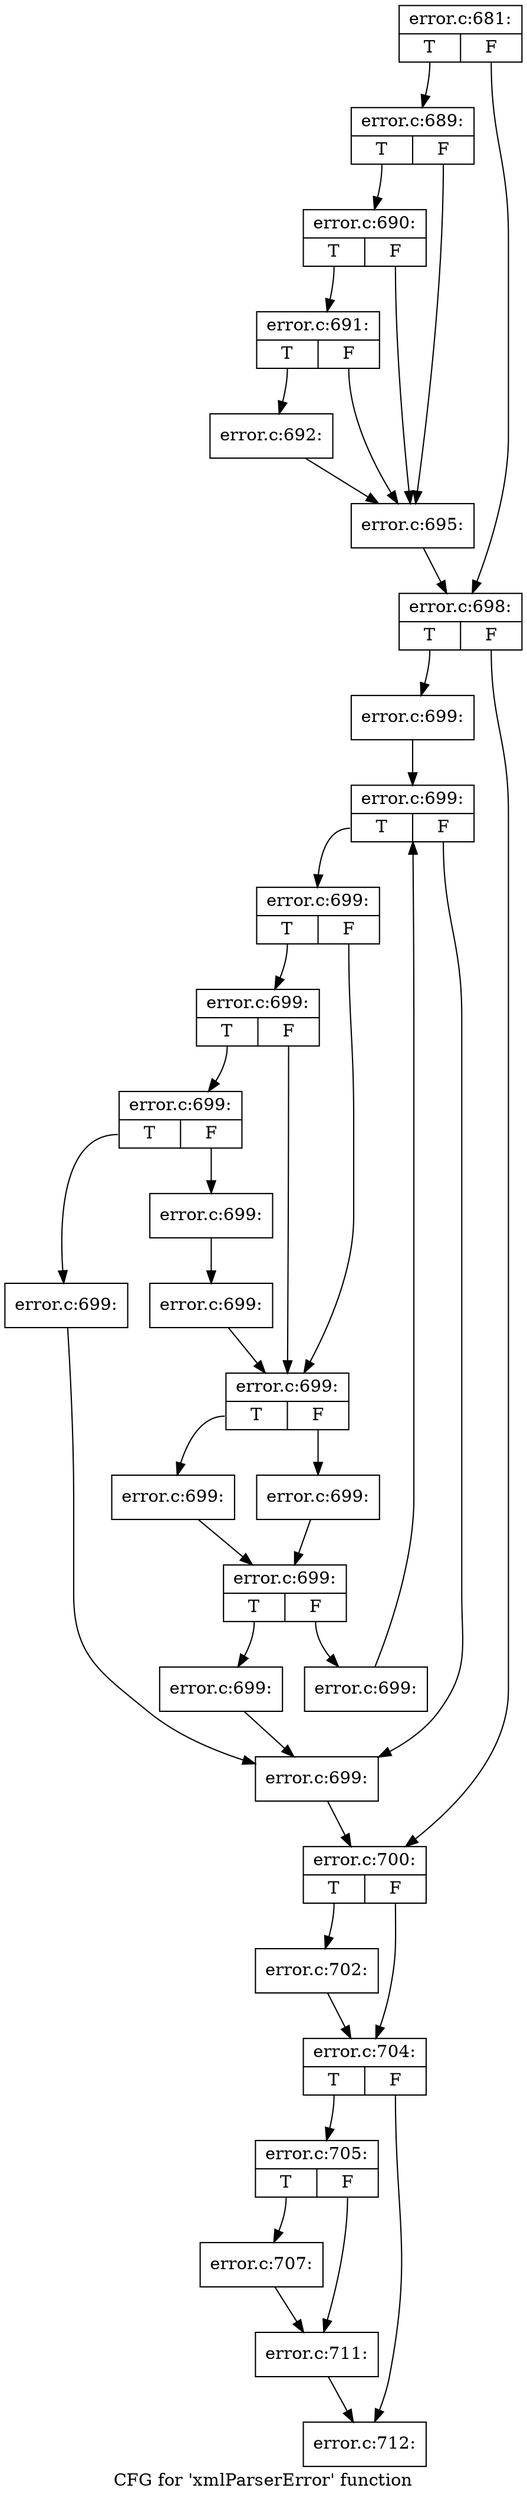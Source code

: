 digraph "CFG for 'xmlParserError' function" {
	label="CFG for 'xmlParserError' function";

	Node0x45d2e40 [shape=record,label="{error.c:681:|{<s0>T|<s1>F}}"];
	Node0x45d2e40:s0 -> Node0x45643c0;
	Node0x45d2e40:s1 -> Node0x4564410;
	Node0x45643c0 [shape=record,label="{error.c:689:|{<s0>T|<s1>F}}"];
	Node0x45643c0:s0 -> Node0x45db4d0;
	Node0x45643c0:s1 -> Node0x45db400;
	Node0x45db4d0 [shape=record,label="{error.c:690:|{<s0>T|<s1>F}}"];
	Node0x45db4d0:s0 -> Node0x45db450;
	Node0x45db4d0:s1 -> Node0x45db400;
	Node0x45db450 [shape=record,label="{error.c:691:|{<s0>T|<s1>F}}"];
	Node0x45db450:s0 -> Node0x45db3b0;
	Node0x45db450:s1 -> Node0x45db400;
	Node0x45db3b0 [shape=record,label="{error.c:692:}"];
	Node0x45db3b0 -> Node0x45db400;
	Node0x45db400 [shape=record,label="{error.c:695:}"];
	Node0x45db400 -> Node0x4564410;
	Node0x4564410 [shape=record,label="{error.c:698:|{<s0>T|<s1>F}}"];
	Node0x4564410:s0 -> Node0x45ddcf0;
	Node0x4564410:s1 -> Node0x45ddd40;
	Node0x45ddcf0 [shape=record,label="{error.c:699:}"];
	Node0x45ddcf0 -> Node0x45de050;
	Node0x45de050 [shape=record,label="{error.c:699:|{<s0>T|<s1>F}}"];
	Node0x45de050:s0 -> Node0x45de2f0;
	Node0x45de050:s1 -> Node0x45de1e0;
	Node0x45de2f0 [shape=record,label="{error.c:699:|{<s0>T|<s1>F}}"];
	Node0x45de2f0:s0 -> Node0x45b4a50;
	Node0x45de2f0:s1 -> Node0x45b4a00;
	Node0x45b4a50 [shape=record,label="{error.c:699:|{<s0>T|<s1>F}}"];
	Node0x45b4a50:s0 -> Node0x45b49b0;
	Node0x45b4a50:s1 -> Node0x45b4a00;
	Node0x45b49b0 [shape=record,label="{error.c:699:|{<s0>T|<s1>F}}"];
	Node0x45b49b0:s0 -> Node0x45df3b0;
	Node0x45b49b0:s1 -> Node0x45df450;
	Node0x45df3b0 [shape=record,label="{error.c:699:}"];
	Node0x45df3b0 -> Node0x45de1e0;
	Node0x45df450 [shape=record,label="{error.c:699:}"];
	Node0x45df450 -> Node0x45df400;
	Node0x45df400 [shape=record,label="{error.c:699:}"];
	Node0x45df400 -> Node0x45b4a00;
	Node0x45b4a00 [shape=record,label="{error.c:699:|{<s0>T|<s1>F}}"];
	Node0x45b4a00:s0 -> Node0x45df9c0;
	Node0x45b4a00:s1 -> Node0x45dfa60;
	Node0x45df9c0 [shape=record,label="{error.c:699:}"];
	Node0x45df9c0 -> Node0x45dfa10;
	Node0x45dfa60 [shape=record,label="{error.c:699:}"];
	Node0x45dfa60 -> Node0x45dfa10;
	Node0x45dfa10 [shape=record,label="{error.c:699:|{<s0>T|<s1>F}}"];
	Node0x45dfa10:s0 -> Node0x45e00f0;
	Node0x45dfa10:s1 -> Node0x45e0140;
	Node0x45e00f0 [shape=record,label="{error.c:699:}"];
	Node0x45e00f0 -> Node0x45de1e0;
	Node0x45e0140 [shape=record,label="{error.c:699:}"];
	Node0x45e0140 -> Node0x45de050;
	Node0x45de1e0 [shape=record,label="{error.c:699:}"];
	Node0x45de1e0 -> Node0x45ddd40;
	Node0x45ddd40 [shape=record,label="{error.c:700:|{<s0>T|<s1>F}}"];
	Node0x45ddd40:s0 -> Node0x45e0b90;
	Node0x45ddd40:s1 -> Node0x45e0be0;
	Node0x45e0b90 [shape=record,label="{error.c:702:}"];
	Node0x45e0b90 -> Node0x45e0be0;
	Node0x45e0be0 [shape=record,label="{error.c:704:|{<s0>T|<s1>F}}"];
	Node0x45e0be0:s0 -> Node0x45e1190;
	Node0x45e0be0:s1 -> Node0x45e11e0;
	Node0x45e1190 [shape=record,label="{error.c:705:|{<s0>T|<s1>F}}"];
	Node0x45e1190:s0 -> Node0x45e1690;
	Node0x45e1190:s1 -> Node0x45e16e0;
	Node0x45e1690 [shape=record,label="{error.c:707:}"];
	Node0x45e1690 -> Node0x45e16e0;
	Node0x45e16e0 [shape=record,label="{error.c:711:}"];
	Node0x45e16e0 -> Node0x45e11e0;
	Node0x45e11e0 [shape=record,label="{error.c:712:}"];
}

